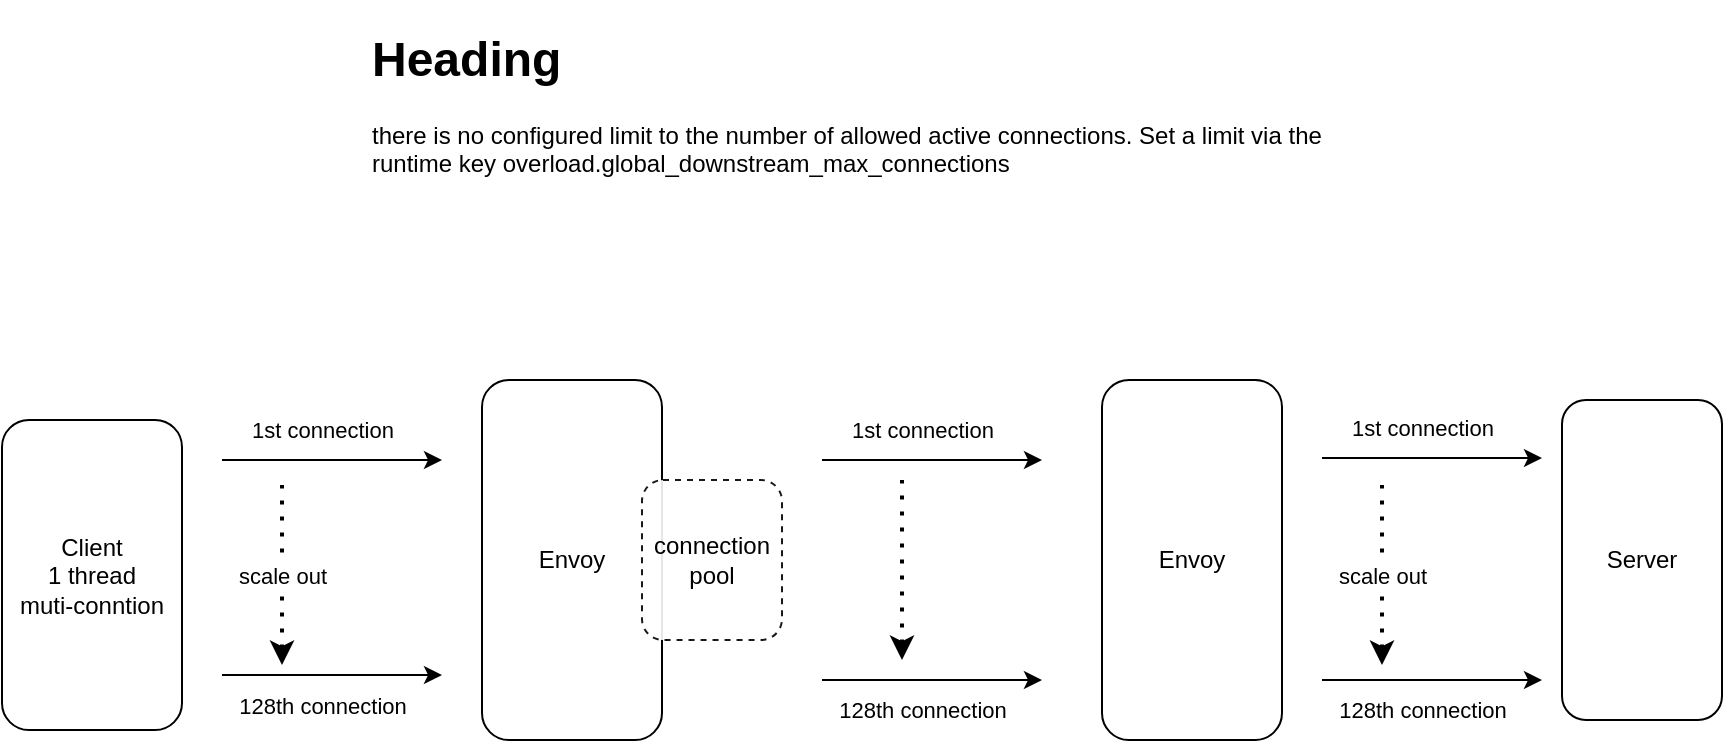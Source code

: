 <mxfile version="14.7.7" type="github">
  <diagram id="dEx6iI7eKl6fTZGobW3s" name="Page-1">
    <mxGraphModel dx="1185" dy="697" grid="1" gridSize="10" guides="1" tooltips="1" connect="1" arrows="1" fold="1" page="1" pageScale="1" pageWidth="850" pageHeight="1100" math="0" shadow="0">
      <root>
        <mxCell id="0" />
        <mxCell id="1" parent="0" />
        <mxCell id="VkatFb8tjk3PXEhCPRFh-4" value="Client&lt;br&gt;1 thread&lt;br&gt;muti-conntion" style="rounded=1;whiteSpace=wrap;html=1;" vertex="1" parent="1">
          <mxGeometry x="60" y="270" width="90" height="155" as="geometry" />
        </mxCell>
        <mxCell id="VkatFb8tjk3PXEhCPRFh-5" value="Envoy" style="rounded=1;whiteSpace=wrap;html=1;" vertex="1" parent="1">
          <mxGeometry x="300" y="250" width="90" height="180" as="geometry" />
        </mxCell>
        <mxCell id="VkatFb8tjk3PXEhCPRFh-7" value="Server" style="rounded=1;whiteSpace=wrap;html=1;" vertex="1" parent="1">
          <mxGeometry x="840" y="260" width="80" height="160" as="geometry" />
        </mxCell>
        <mxCell id="VkatFb8tjk3PXEhCPRFh-13" value="scale out" style="endArrow=none;dashed=1;html=1;dashPattern=1 3;strokeWidth=2;endFill=0;startArrow=classic;startFill=1;" edge="1" parent="1">
          <mxGeometry width="50" height="50" relative="1" as="geometry">
            <mxPoint x="200" y="392.5" as="sourcePoint" />
            <mxPoint x="200" y="302.5" as="targetPoint" />
          </mxGeometry>
        </mxCell>
        <mxCell id="VkatFb8tjk3PXEhCPRFh-20" value="128th connection" style="endArrow=classic;html=1;" edge="1" parent="1">
          <mxGeometry x="-0.091" y="-15" width="50" height="50" relative="1" as="geometry">
            <mxPoint x="170" y="397.5" as="sourcePoint" />
            <mxPoint x="280" y="397.5" as="targetPoint" />
            <mxPoint as="offset" />
          </mxGeometry>
        </mxCell>
        <mxCell id="VkatFb8tjk3PXEhCPRFh-22" value="1st connection" style="endArrow=classic;html=1;" edge="1" parent="1">
          <mxGeometry x="-0.091" y="15" width="50" height="50" relative="1" as="geometry">
            <mxPoint x="170" y="290" as="sourcePoint" />
            <mxPoint x="280" y="290" as="targetPoint" />
            <mxPoint as="offset" />
          </mxGeometry>
        </mxCell>
        <mxCell id="VkatFb8tjk3PXEhCPRFh-23" value="connection&lt;br&gt;pool" style="rounded=1;whiteSpace=wrap;html=1;dashed=1;opacity=90;" vertex="1" parent="1">
          <mxGeometry x="380" y="300" width="70" height="80" as="geometry" />
        </mxCell>
        <mxCell id="VkatFb8tjk3PXEhCPRFh-27" value="" style="endArrow=none;dashed=1;html=1;dashPattern=1 3;strokeWidth=2;startArrow=classic;startFill=1;" edge="1" parent="1">
          <mxGeometry width="50" height="50" relative="1" as="geometry">
            <mxPoint x="510" y="390" as="sourcePoint" />
            <mxPoint x="510" y="300" as="targetPoint" />
          </mxGeometry>
        </mxCell>
        <mxCell id="VkatFb8tjk3PXEhCPRFh-28" value="128th connection" style="endArrow=classic;html=1;" edge="1" parent="1">
          <mxGeometry x="-0.091" y="-15" width="50" height="50" relative="1" as="geometry">
            <mxPoint x="470" y="400.0" as="sourcePoint" />
            <mxPoint x="580" y="400.0" as="targetPoint" />
            <mxPoint as="offset" />
          </mxGeometry>
        </mxCell>
        <mxCell id="VkatFb8tjk3PXEhCPRFh-29" value="1st connection" style="endArrow=classic;html=1;" edge="1" parent="1">
          <mxGeometry x="-0.091" y="15" width="50" height="50" relative="1" as="geometry">
            <mxPoint x="470" y="290.0" as="sourcePoint" />
            <mxPoint x="580" y="290.0" as="targetPoint" />
            <mxPoint as="offset" />
          </mxGeometry>
        </mxCell>
        <mxCell id="VkatFb8tjk3PXEhCPRFh-30" value="Envoy" style="rounded=1;whiteSpace=wrap;html=1;" vertex="1" parent="1">
          <mxGeometry x="610" y="250" width="90" height="180" as="geometry" />
        </mxCell>
        <mxCell id="VkatFb8tjk3PXEhCPRFh-32" value="scale out" style="endArrow=none;dashed=1;html=1;dashPattern=1 3;strokeWidth=2;endFill=0;startArrow=classic;startFill=1;" edge="1" parent="1">
          <mxGeometry width="50" height="50" relative="1" as="geometry">
            <mxPoint x="750" y="392.5" as="sourcePoint" />
            <mxPoint x="750" y="302.5" as="targetPoint" />
          </mxGeometry>
        </mxCell>
        <mxCell id="VkatFb8tjk3PXEhCPRFh-33" value="128th connection" style="endArrow=classic;html=1;" edge="1" parent="1">
          <mxGeometry x="-0.091" y="-15" width="50" height="50" relative="1" as="geometry">
            <mxPoint x="720" y="400" as="sourcePoint" />
            <mxPoint x="830" y="400" as="targetPoint" />
            <mxPoint as="offset" />
          </mxGeometry>
        </mxCell>
        <mxCell id="VkatFb8tjk3PXEhCPRFh-34" value="1st connection" style="endArrow=classic;html=1;" edge="1" parent="1">
          <mxGeometry x="-0.091" y="15" width="50" height="50" relative="1" as="geometry">
            <mxPoint x="720" y="289" as="sourcePoint" />
            <mxPoint x="830" y="289" as="targetPoint" />
            <mxPoint as="offset" />
          </mxGeometry>
        </mxCell>
        <mxCell id="VkatFb8tjk3PXEhCPRFh-35" value="&lt;h1&gt;Heading&lt;/h1&gt;&lt;p&gt;there is no configured limit to the number of allowed active connections. Set a limit via the runtime key overload.global_downstream_max_connections&lt;/p&gt;" style="text;html=1;strokeColor=none;fillColor=none;spacing=5;spacingTop=-20;whiteSpace=wrap;overflow=hidden;rounded=0;dashed=1;opacity=0;" vertex="1" parent="1">
          <mxGeometry x="240" y="70" width="510" height="120" as="geometry" />
        </mxCell>
      </root>
    </mxGraphModel>
  </diagram>
</mxfile>

